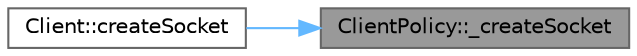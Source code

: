 digraph "ClientPolicy::_createSocket"
{
 // LATEX_PDF_SIZE
  bgcolor="transparent";
  edge [fontname=Helvetica,fontsize=10,labelfontname=Helvetica,labelfontsize=10];
  node [fontname=Helvetica,fontsize=10,shape=box,height=0.2,width=0.4];
  rankdir="RL";
  Node1 [id="Node000001",label="ClientPolicy::_createSocket",height=0.2,width=0.4,color="gray40", fillcolor="grey60", style="filled", fontcolor="black",tooltip=" "];
  Node1 -> Node2 [id="edge1_Node000001_Node000002",dir="back",color="steelblue1",style="solid",tooltip=" "];
  Node2 [id="Node000002",label="Client::createSocket",height=0.2,width=0.4,color="grey40", fillcolor="white", style="filled",URL="$classClient.html#ab6e28571c7e03c08a7215d819b5724c1",tooltip="Прообраз функции создания сокета для инициализации клиента/сервера. Запись в переменную sock."];
}
